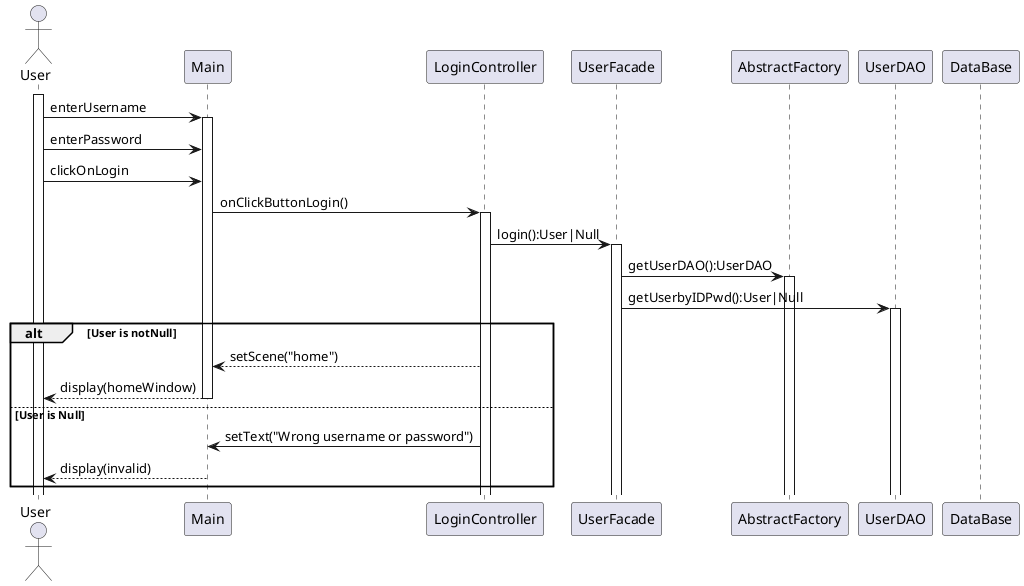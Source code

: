 @startuml loginSequence
skinparam responseMessageBelowArrow true

actor User
participant Main
participant LoginController
participant UserFacade
participant AbstractFactory
participant UserDAO
participant DataBase

activate User
' activate DataBase

User -> Main++: enterUsername
User -> Main: enterPassword
User -> Main: clickOnLogin
Main -> LoginController++: onClickButtonLogin()
LoginController -> UserFacade++: login():User|Null
UserFacade -> AbstractFactory++: getUserDAO():UserDAO
UserFacade -> UserDAO++: getUserbyIDPwd():User|Null

alt User is notNull
    LoginController --> Main: setScene("home")
    Main --> User--: display(homeWindow)
else User is Null
    LoginController -> Main: setText("Wrong username or password")
    Main --> User--: display(invalid)
end

@enduml